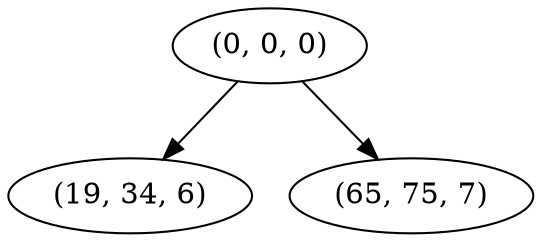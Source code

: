 digraph tree {
    "(0, 0, 0)";
    "(19, 34, 6)";
    "(65, 75, 7)";
    "(0, 0, 0)" -> "(19, 34, 6)";
    "(0, 0, 0)" -> "(65, 75, 7)";
}
